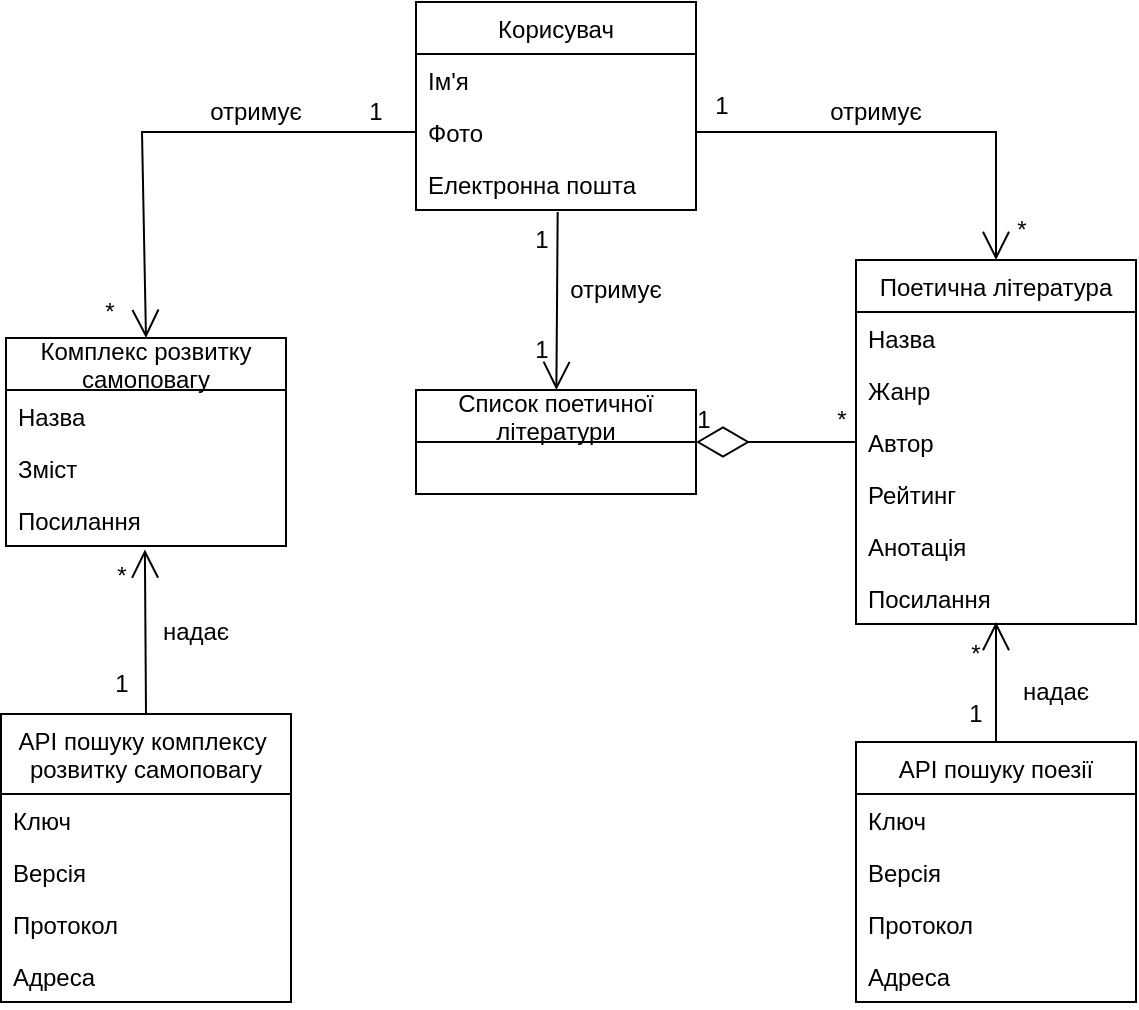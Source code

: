 <mxfile version="20.3.7" type="google"><diagram id="nrnVMR_p5oHrbkcUS_aI" name="Страница 1"><mxGraphModel dx="1038" dy="489" grid="1" gridSize="10" guides="1" tooltips="1" connect="1" arrows="1" fold="1" page="1" pageScale="1" pageWidth="827" pageHeight="1169" math="0" shadow="0"><root><mxCell id="0"/><mxCell id="1" parent="0"/><mxCell id="8vjIB3sYOfWpsiUteF3Y-4" value="Корисувач" style="swimlane;fontStyle=0;childLayout=stackLayout;horizontal=1;startSize=26;fillColor=none;horizontalStack=0;resizeParent=1;resizeParentMax=0;resizeLast=0;collapsible=1;marginBottom=0;" vertex="1" parent="1"><mxGeometry x="240" y="290" width="140" height="104" as="geometry"/></mxCell><mxCell id="8vjIB3sYOfWpsiUteF3Y-5" value="Ім'я" style="text;strokeColor=none;fillColor=none;align=left;verticalAlign=top;spacingLeft=4;spacingRight=4;overflow=hidden;rotatable=0;points=[[0,0.5],[1,0.5]];portConstraint=eastwest;" vertex="1" parent="8vjIB3sYOfWpsiUteF3Y-4"><mxGeometry y="26" width="140" height="26" as="geometry"/></mxCell><mxCell id="8vjIB3sYOfWpsiUteF3Y-6" value="Фото" style="text;strokeColor=none;fillColor=none;align=left;verticalAlign=top;spacingLeft=4;spacingRight=4;overflow=hidden;rotatable=0;points=[[0,0.5],[1,0.5]];portConstraint=eastwest;" vertex="1" parent="8vjIB3sYOfWpsiUteF3Y-4"><mxGeometry y="52" width="140" height="26" as="geometry"/></mxCell><mxCell id="8vjIB3sYOfWpsiUteF3Y-7" value="Електронна пошта" style="text;strokeColor=none;fillColor=none;align=left;verticalAlign=top;spacingLeft=4;spacingRight=4;overflow=hidden;rotatable=0;points=[[0,0.5],[1,0.5]];portConstraint=eastwest;" vertex="1" parent="8vjIB3sYOfWpsiUteF3Y-4"><mxGeometry y="78" width="140" height="26" as="geometry"/></mxCell><mxCell id="8vjIB3sYOfWpsiUteF3Y-8" value="Список поетичної &#10;літератури" style="swimlane;fontStyle=0;childLayout=stackLayout;horizontal=1;startSize=26;fillColor=none;horizontalStack=0;resizeParent=1;resizeParentMax=0;resizeLast=0;collapsible=1;marginBottom=0;" vertex="1" parent="1"><mxGeometry x="240" y="484" width="140" height="52" as="geometry"><mxRectangle x="240" y="380" width="140" height="40" as="alternateBounds"/></mxGeometry></mxCell><mxCell id="8vjIB3sYOfWpsiUteF3Y-13" value="Поетична література" style="swimlane;fontStyle=0;childLayout=stackLayout;horizontal=1;startSize=26;fillColor=none;horizontalStack=0;resizeParent=1;resizeParentMax=0;resizeLast=0;collapsible=1;marginBottom=0;" vertex="1" parent="1"><mxGeometry x="460" y="419" width="140" height="182" as="geometry"/></mxCell><mxCell id="8vjIB3sYOfWpsiUteF3Y-14" value="Назва" style="text;strokeColor=none;fillColor=none;align=left;verticalAlign=top;spacingLeft=4;spacingRight=4;overflow=hidden;rotatable=0;points=[[0,0.5],[1,0.5]];portConstraint=eastwest;" vertex="1" parent="8vjIB3sYOfWpsiUteF3Y-13"><mxGeometry y="26" width="140" height="26" as="geometry"/></mxCell><mxCell id="8vjIB3sYOfWpsiUteF3Y-15" value="Жанр" style="text;strokeColor=none;fillColor=none;align=left;verticalAlign=top;spacingLeft=4;spacingRight=4;overflow=hidden;rotatable=0;points=[[0,0.5],[1,0.5]];portConstraint=eastwest;" vertex="1" parent="8vjIB3sYOfWpsiUteF3Y-13"><mxGeometry y="52" width="140" height="26" as="geometry"/></mxCell><mxCell id="8vjIB3sYOfWpsiUteF3Y-28" value="Автор" style="text;strokeColor=none;fillColor=none;align=left;verticalAlign=top;spacingLeft=4;spacingRight=4;overflow=hidden;rotatable=0;points=[[0,0.5],[1,0.5]];portConstraint=eastwest;" vertex="1" parent="8vjIB3sYOfWpsiUteF3Y-13"><mxGeometry y="78" width="140" height="26" as="geometry"/></mxCell><mxCell id="8vjIB3sYOfWpsiUteF3Y-18" value="Рейтинг" style="text;strokeColor=none;fillColor=none;align=left;verticalAlign=top;spacingLeft=4;spacingRight=4;overflow=hidden;rotatable=0;points=[[0,0.5],[1,0.5]];portConstraint=eastwest;" vertex="1" parent="8vjIB3sYOfWpsiUteF3Y-13"><mxGeometry y="104" width="140" height="26" as="geometry"/></mxCell><mxCell id="8vjIB3sYOfWpsiUteF3Y-17" value="Анотація" style="text;strokeColor=none;fillColor=none;align=left;verticalAlign=top;spacingLeft=4;spacingRight=4;overflow=hidden;rotatable=0;points=[[0,0.5],[1,0.5]];portConstraint=eastwest;" vertex="1" parent="8vjIB3sYOfWpsiUteF3Y-13"><mxGeometry y="130" width="140" height="26" as="geometry"/></mxCell><mxCell id="8vjIB3sYOfWpsiUteF3Y-16" value="Посилання" style="text;strokeColor=none;fillColor=none;align=left;verticalAlign=top;spacingLeft=4;spacingRight=4;overflow=hidden;rotatable=0;points=[[0,0.5],[1,0.5]];portConstraint=eastwest;" vertex="1" parent="8vjIB3sYOfWpsiUteF3Y-13"><mxGeometry y="156" width="140" height="26" as="geometry"/></mxCell><mxCell id="8vjIB3sYOfWpsiUteF3Y-19" value="API пошуку поезії" style="swimlane;fontStyle=0;childLayout=stackLayout;horizontal=1;startSize=26;fillColor=none;horizontalStack=0;resizeParent=1;resizeParentMax=0;resizeLast=0;collapsible=1;marginBottom=0;" vertex="1" parent="1"><mxGeometry x="460" y="660" width="140" height="130" as="geometry"/></mxCell><mxCell id="8vjIB3sYOfWpsiUteF3Y-20" value="Ключ" style="text;strokeColor=none;fillColor=none;align=left;verticalAlign=top;spacingLeft=4;spacingRight=4;overflow=hidden;rotatable=0;points=[[0,0.5],[1,0.5]];portConstraint=eastwest;" vertex="1" parent="8vjIB3sYOfWpsiUteF3Y-19"><mxGeometry y="26" width="140" height="26" as="geometry"/></mxCell><mxCell id="8vjIB3sYOfWpsiUteF3Y-21" value="Версія" style="text;strokeColor=none;fillColor=none;align=left;verticalAlign=top;spacingLeft=4;spacingRight=4;overflow=hidden;rotatable=0;points=[[0,0.5],[1,0.5]];portConstraint=eastwest;" vertex="1" parent="8vjIB3sYOfWpsiUteF3Y-19"><mxGeometry y="52" width="140" height="26" as="geometry"/></mxCell><mxCell id="8vjIB3sYOfWpsiUteF3Y-22" value="Протокол" style="text;strokeColor=none;fillColor=none;align=left;verticalAlign=top;spacingLeft=4;spacingRight=4;overflow=hidden;rotatable=0;points=[[0,0.5],[1,0.5]];portConstraint=eastwest;" vertex="1" parent="8vjIB3sYOfWpsiUteF3Y-19"><mxGeometry y="78" width="140" height="26" as="geometry"/></mxCell><mxCell id="8vjIB3sYOfWpsiUteF3Y-23" value="Адреса" style="text;strokeColor=none;fillColor=none;align=left;verticalAlign=top;spacingLeft=4;spacingRight=4;overflow=hidden;rotatable=0;points=[[0,0.5],[1,0.5]];portConstraint=eastwest;" vertex="1" parent="8vjIB3sYOfWpsiUteF3Y-19"><mxGeometry y="104" width="140" height="26" as="geometry"/></mxCell><mxCell id="8vjIB3sYOfWpsiUteF3Y-24" value="Комплекс розвитку &#10;самоповагу" style="swimlane;fontStyle=0;childLayout=stackLayout;horizontal=1;startSize=26;fillColor=none;horizontalStack=0;resizeParent=1;resizeParentMax=0;resizeLast=0;collapsible=1;marginBottom=0;" vertex="1" parent="1"><mxGeometry x="35" y="458" width="140" height="104" as="geometry"/></mxCell><mxCell id="8vjIB3sYOfWpsiUteF3Y-25" value="Назва" style="text;strokeColor=none;fillColor=none;align=left;verticalAlign=top;spacingLeft=4;spacingRight=4;overflow=hidden;rotatable=0;points=[[0,0.5],[1,0.5]];portConstraint=eastwest;" vertex="1" parent="8vjIB3sYOfWpsiUteF3Y-24"><mxGeometry y="26" width="140" height="26" as="geometry"/></mxCell><mxCell id="8vjIB3sYOfWpsiUteF3Y-26" value="Зміст" style="text;strokeColor=none;fillColor=none;align=left;verticalAlign=top;spacingLeft=4;spacingRight=4;overflow=hidden;rotatable=0;points=[[0,0.5],[1,0.5]];portConstraint=eastwest;" vertex="1" parent="8vjIB3sYOfWpsiUteF3Y-24"><mxGeometry y="52" width="140" height="26" as="geometry"/></mxCell><mxCell id="8vjIB3sYOfWpsiUteF3Y-27" value="Посилання" style="text;strokeColor=none;fillColor=none;align=left;verticalAlign=top;spacingLeft=4;spacingRight=4;overflow=hidden;rotatable=0;points=[[0,0.5],[1,0.5]];portConstraint=eastwest;" vertex="1" parent="8vjIB3sYOfWpsiUteF3Y-24"><mxGeometry y="78" width="140" height="26" as="geometry"/></mxCell><mxCell id="8vjIB3sYOfWpsiUteF3Y-30" value="API пошуку комплексу &#10;розвитку самоповагу" style="swimlane;fontStyle=0;childLayout=stackLayout;horizontal=1;startSize=40;fillColor=none;horizontalStack=0;resizeParent=1;resizeParentMax=0;resizeLast=0;collapsible=1;marginBottom=0;" vertex="1" parent="1"><mxGeometry x="32.5" y="646" width="145" height="144" as="geometry"/></mxCell><mxCell id="8vjIB3sYOfWpsiUteF3Y-31" value="Ключ" style="text;strokeColor=none;fillColor=none;align=left;verticalAlign=top;spacingLeft=4;spacingRight=4;overflow=hidden;rotatable=0;points=[[0,0.5],[1,0.5]];portConstraint=eastwest;" vertex="1" parent="8vjIB3sYOfWpsiUteF3Y-30"><mxGeometry y="40" width="145" height="26" as="geometry"/></mxCell><mxCell id="8vjIB3sYOfWpsiUteF3Y-32" value="Версія" style="text;strokeColor=none;fillColor=none;align=left;verticalAlign=top;spacingLeft=4;spacingRight=4;overflow=hidden;rotatable=0;points=[[0,0.5],[1,0.5]];portConstraint=eastwest;" vertex="1" parent="8vjIB3sYOfWpsiUteF3Y-30"><mxGeometry y="66" width="145" height="26" as="geometry"/></mxCell><mxCell id="8vjIB3sYOfWpsiUteF3Y-33" value="Протокол" style="text;strokeColor=none;fillColor=none;align=left;verticalAlign=top;spacingLeft=4;spacingRight=4;overflow=hidden;rotatable=0;points=[[0,0.5],[1,0.5]];portConstraint=eastwest;" vertex="1" parent="8vjIB3sYOfWpsiUteF3Y-30"><mxGeometry y="92" width="145" height="26" as="geometry"/></mxCell><mxCell id="8vjIB3sYOfWpsiUteF3Y-34" value="Адреса" style="text;strokeColor=none;fillColor=none;align=left;verticalAlign=top;spacingLeft=4;spacingRight=4;overflow=hidden;rotatable=0;points=[[0,0.5],[1,0.5]];portConstraint=eastwest;" vertex="1" parent="8vjIB3sYOfWpsiUteF3Y-30"><mxGeometry y="118" width="145" height="26" as="geometry"/></mxCell><mxCell id="8vjIB3sYOfWpsiUteF3Y-35" value="" style="endArrow=diamondThin;endFill=0;endSize=24;html=1;rounded=0;exitX=0;exitY=0.5;exitDx=0;exitDy=0;" edge="1" parent="1" source="8vjIB3sYOfWpsiUteF3Y-28" target="8vjIB3sYOfWpsiUteF3Y-8"><mxGeometry width="160" relative="1" as="geometry"><mxPoint x="300" y="600" as="sourcePoint"/><mxPoint x="460" y="600" as="targetPoint"/></mxGeometry></mxCell><mxCell id="8vjIB3sYOfWpsiUteF3Y-36" value="1" style="text;html=1;strokeColor=none;fillColor=none;align=center;verticalAlign=middle;whiteSpace=wrap;rounded=0;" vertex="1" parent="1"><mxGeometry x="354" y="484" width="60" height="30" as="geometry"/></mxCell><mxCell id="8vjIB3sYOfWpsiUteF3Y-37" value="*" style="text;html=1;strokeColor=none;fillColor=none;align=center;verticalAlign=middle;whiteSpace=wrap;rounded=0;" vertex="1" parent="1"><mxGeometry x="440" y="484" width="26" height="30" as="geometry"/></mxCell><mxCell id="8vjIB3sYOfWpsiUteF3Y-40" value="" style="endArrow=open;endFill=1;endSize=12;html=1;rounded=0;exitX=0.506;exitY=1.038;exitDx=0;exitDy=0;exitPerimeter=0;" edge="1" parent="1" source="8vjIB3sYOfWpsiUteF3Y-7" target="8vjIB3sYOfWpsiUteF3Y-8"><mxGeometry width="160" relative="1" as="geometry"><mxPoint x="250" y="590" as="sourcePoint"/><mxPoint x="410" y="590" as="targetPoint"/></mxGeometry></mxCell><mxCell id="8vjIB3sYOfWpsiUteF3Y-41" value="отримує" style="text;html=1;strokeColor=none;fillColor=none;align=center;verticalAlign=middle;whiteSpace=wrap;rounded=0;rotation=0;" vertex="1" parent="1"><mxGeometry x="310" y="419" width="60" height="30" as="geometry"/></mxCell><mxCell id="8vjIB3sYOfWpsiUteF3Y-42" value="" style="endArrow=open;endFill=1;endSize=12;html=1;rounded=0;exitX=1;exitY=0.5;exitDx=0;exitDy=0;entryX=0.5;entryY=0;entryDx=0;entryDy=0;" edge="1" parent="1" source="8vjIB3sYOfWpsiUteF3Y-6" target="8vjIB3sYOfWpsiUteF3Y-13"><mxGeometry width="160" relative="1" as="geometry"><mxPoint x="320.84" y="404.988" as="sourcePoint"/><mxPoint x="320.19" y="494" as="targetPoint"/><Array as="points"><mxPoint x="530" y="355"/></Array></mxGeometry></mxCell><mxCell id="8vjIB3sYOfWpsiUteF3Y-44" value="отримує" style="text;html=1;strokeColor=none;fillColor=none;align=center;verticalAlign=middle;whiteSpace=wrap;rounded=0;rotation=0;" vertex="1" parent="1"><mxGeometry x="440" y="330" width="60" height="30" as="geometry"/></mxCell><mxCell id="8vjIB3sYOfWpsiUteF3Y-45" value="1" style="text;html=1;strokeColor=none;fillColor=none;align=center;verticalAlign=middle;whiteSpace=wrap;rounded=0;" vertex="1" parent="1"><mxGeometry x="290" y="394" width="26" height="30" as="geometry"/></mxCell><mxCell id="8vjIB3sYOfWpsiUteF3Y-46" value="1" style="text;html=1;strokeColor=none;fillColor=none;align=center;verticalAlign=middle;whiteSpace=wrap;rounded=0;" vertex="1" parent="1"><mxGeometry x="290" y="449" width="26" height="30" as="geometry"/></mxCell><mxCell id="8vjIB3sYOfWpsiUteF3Y-49" value="1" style="text;html=1;strokeColor=none;fillColor=none;align=center;verticalAlign=middle;whiteSpace=wrap;rounded=0;" vertex="1" parent="1"><mxGeometry x="380" y="327" width="26" height="30" as="geometry"/></mxCell><mxCell id="8vjIB3sYOfWpsiUteF3Y-50" value="*" style="text;html=1;strokeColor=none;fillColor=none;align=center;verticalAlign=middle;whiteSpace=wrap;rounded=0;" vertex="1" parent="1"><mxGeometry x="530" y="389" width="26" height="30" as="geometry"/></mxCell><mxCell id="8vjIB3sYOfWpsiUteF3Y-51" value="" style="endArrow=open;endFill=1;endSize=12;html=1;rounded=0;exitX=0.5;exitY=0;exitDx=0;exitDy=0;" edge="1" parent="1" source="8vjIB3sYOfWpsiUteF3Y-19"><mxGeometry width="160" relative="1" as="geometry"><mxPoint x="390" y="365" as="sourcePoint"/><mxPoint x="530" y="600" as="targetPoint"/><Array as="points"/></mxGeometry></mxCell><mxCell id="8vjIB3sYOfWpsiUteF3Y-52" value="надає" style="text;html=1;strokeColor=none;fillColor=none;align=center;verticalAlign=middle;whiteSpace=wrap;rounded=0;rotation=0;" vertex="1" parent="1"><mxGeometry x="530" y="620" width="60" height="30" as="geometry"/></mxCell><mxCell id="8vjIB3sYOfWpsiUteF3Y-53" value="1" style="text;html=1;strokeColor=none;fillColor=none;align=center;verticalAlign=middle;whiteSpace=wrap;rounded=0;" vertex="1" parent="1"><mxGeometry x="490" y="631" width="60" height="30" as="geometry"/></mxCell><mxCell id="8vjIB3sYOfWpsiUteF3Y-54" value="*" style="text;html=1;strokeColor=none;fillColor=none;align=center;verticalAlign=middle;whiteSpace=wrap;rounded=0;" vertex="1" parent="1"><mxGeometry x="507" y="601" width="26" height="30" as="geometry"/></mxCell><mxCell id="8vjIB3sYOfWpsiUteF3Y-55" value="" style="endArrow=open;endFill=1;endSize=12;html=1;rounded=0;exitX=0;exitY=0.5;exitDx=0;exitDy=0;entryX=0.5;entryY=0;entryDx=0;entryDy=0;" edge="1" parent="1" source="8vjIB3sYOfWpsiUteF3Y-6" target="8vjIB3sYOfWpsiUteF3Y-24"><mxGeometry width="160" relative="1" as="geometry"><mxPoint x="390" y="365" as="sourcePoint"/><mxPoint x="540" y="429" as="targetPoint"/><Array as="points"><mxPoint x="103" y="355"/></Array></mxGeometry></mxCell><mxCell id="8vjIB3sYOfWpsiUteF3Y-56" value="отримує" style="text;html=1;strokeColor=none;fillColor=none;align=center;verticalAlign=middle;whiteSpace=wrap;rounded=0;rotation=0;" vertex="1" parent="1"><mxGeometry x="130" y="330" width="60" height="30" as="geometry"/></mxCell><mxCell id="8vjIB3sYOfWpsiUteF3Y-57" value="" style="endArrow=open;endFill=1;endSize=12;html=1;rounded=0;exitX=0.5;exitY=0;exitDx=0;exitDy=0;entryX=0.496;entryY=1.069;entryDx=0;entryDy=0;entryPerimeter=0;" edge="1" parent="1" source="8vjIB3sYOfWpsiUteF3Y-30" target="8vjIB3sYOfWpsiUteF3Y-27"><mxGeometry width="160" relative="1" as="geometry"><mxPoint x="250" y="365" as="sourcePoint"/><mxPoint x="112.5" y="468" as="targetPoint"/><Array as="points"/></mxGeometry></mxCell><mxCell id="8vjIB3sYOfWpsiUteF3Y-58" value="надає" style="text;html=1;strokeColor=none;fillColor=none;align=center;verticalAlign=middle;whiteSpace=wrap;rounded=0;rotation=0;" vertex="1" parent="1"><mxGeometry x="100" y="590" width="60" height="30" as="geometry"/></mxCell><mxCell id="8vjIB3sYOfWpsiUteF3Y-59" value="*" style="text;html=1;strokeColor=none;fillColor=none;align=center;verticalAlign=middle;whiteSpace=wrap;rounded=0;" vertex="1" parent="1"><mxGeometry x="80" y="562" width="26" height="30" as="geometry"/></mxCell><mxCell id="8vjIB3sYOfWpsiUteF3Y-60" value="1" style="text;html=1;strokeColor=none;fillColor=none;align=center;verticalAlign=middle;whiteSpace=wrap;rounded=0;" vertex="1" parent="1"><mxGeometry x="63" y="616" width="60" height="30" as="geometry"/></mxCell><mxCell id="8vjIB3sYOfWpsiUteF3Y-61" value="1" style="text;html=1;strokeColor=none;fillColor=none;align=center;verticalAlign=middle;whiteSpace=wrap;rounded=0;" vertex="1" parent="1"><mxGeometry x="190" y="330" width="60" height="30" as="geometry"/></mxCell><mxCell id="8vjIB3sYOfWpsiUteF3Y-62" value="*" style="text;html=1;strokeColor=none;fillColor=none;align=center;verticalAlign=middle;whiteSpace=wrap;rounded=0;" vertex="1" parent="1"><mxGeometry x="74" y="430" width="26" height="30" as="geometry"/></mxCell></root></mxGraphModel></diagram></mxfile>